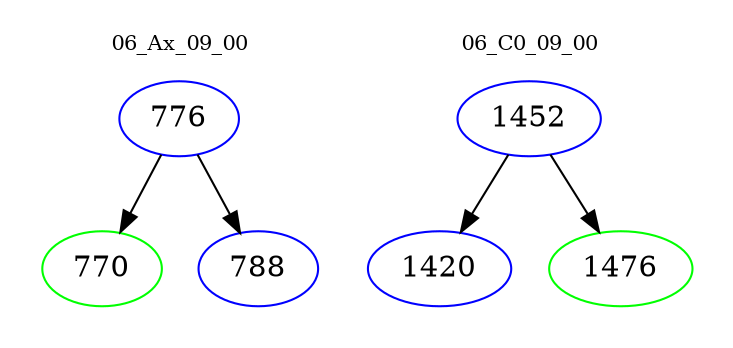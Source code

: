 digraph{
subgraph cluster_0 {
color = white
label = "06_Ax_09_00";
fontsize=10;
T0_776 [label="776", color="blue"]
T0_776 -> T0_770 [color="black"]
T0_770 [label="770", color="green"]
T0_776 -> T0_788 [color="black"]
T0_788 [label="788", color="blue"]
}
subgraph cluster_1 {
color = white
label = "06_C0_09_00";
fontsize=10;
T1_1452 [label="1452", color="blue"]
T1_1452 -> T1_1420 [color="black"]
T1_1420 [label="1420", color="blue"]
T1_1452 -> T1_1476 [color="black"]
T1_1476 [label="1476", color="green"]
}
}
